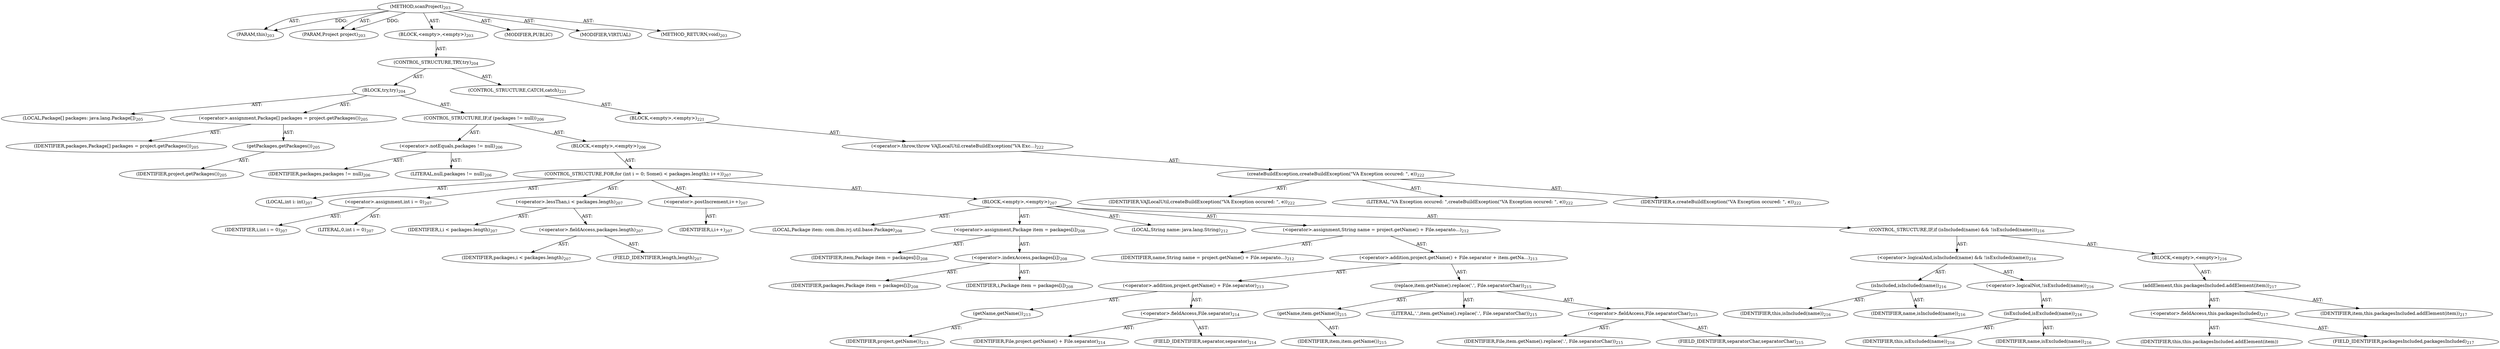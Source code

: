 digraph "scanProject" {  
"111669149700" [label = <(METHOD,scanProject)<SUB>203</SUB>> ]
"115964116994" [label = <(PARAM,this)<SUB>203</SUB>> ]
"115964116997" [label = <(PARAM,Project project)<SUB>203</SUB>> ]
"25769803793" [label = <(BLOCK,&lt;empty&gt;,&lt;empty&gt;)<SUB>203</SUB>> ]
"47244640270" [label = <(CONTROL_STRUCTURE,TRY,try)<SUB>204</SUB>> ]
"25769803794" [label = <(BLOCK,try,try)<SUB>204</SUB>> ]
"94489280530" [label = <(LOCAL,Package[] packages: java.lang.Package[])<SUB>205</SUB>> ]
"30064771168" [label = <(&lt;operator&gt;.assignment,Package[] packages = project.getPackages())<SUB>205</SUB>> ]
"68719476828" [label = <(IDENTIFIER,packages,Package[] packages = project.getPackages())<SUB>205</SUB>> ]
"30064771169" [label = <(getPackages,getPackages())<SUB>205</SUB>> ]
"68719476829" [label = <(IDENTIFIER,project,getPackages())<SUB>205</SUB>> ]
"47244640271" [label = <(CONTROL_STRUCTURE,IF,if (packages != null))<SUB>206</SUB>> ]
"30064771170" [label = <(&lt;operator&gt;.notEquals,packages != null)<SUB>206</SUB>> ]
"68719476830" [label = <(IDENTIFIER,packages,packages != null)<SUB>206</SUB>> ]
"90194313237" [label = <(LITERAL,null,packages != null)<SUB>206</SUB>> ]
"25769803795" [label = <(BLOCK,&lt;empty&gt;,&lt;empty&gt;)<SUB>206</SUB>> ]
"47244640272" [label = <(CONTROL_STRUCTURE,FOR,for (int i = 0; Some(i &lt; packages.length); i++))<SUB>207</SUB>> ]
"94489280531" [label = <(LOCAL,int i: int)<SUB>207</SUB>> ]
"30064771171" [label = <(&lt;operator&gt;.assignment,int i = 0)<SUB>207</SUB>> ]
"68719476831" [label = <(IDENTIFIER,i,int i = 0)<SUB>207</SUB>> ]
"90194313238" [label = <(LITERAL,0,int i = 0)<SUB>207</SUB>> ]
"30064771172" [label = <(&lt;operator&gt;.lessThan,i &lt; packages.length)<SUB>207</SUB>> ]
"68719476832" [label = <(IDENTIFIER,i,i &lt; packages.length)<SUB>207</SUB>> ]
"30064771173" [label = <(&lt;operator&gt;.fieldAccess,packages.length)<SUB>207</SUB>> ]
"68719476833" [label = <(IDENTIFIER,packages,i &lt; packages.length)<SUB>207</SUB>> ]
"55834574862" [label = <(FIELD_IDENTIFIER,length,length)<SUB>207</SUB>> ]
"30064771174" [label = <(&lt;operator&gt;.postIncrement,i++)<SUB>207</SUB>> ]
"68719476834" [label = <(IDENTIFIER,i,i++)<SUB>207</SUB>> ]
"25769803796" [label = <(BLOCK,&lt;empty&gt;,&lt;empty&gt;)<SUB>207</SUB>> ]
"94489280532" [label = <(LOCAL,Package item: com.ibm.ivj.util.base.Package)<SUB>208</SUB>> ]
"30064771175" [label = <(&lt;operator&gt;.assignment,Package item = packages[i])<SUB>208</SUB>> ]
"68719476835" [label = <(IDENTIFIER,item,Package item = packages[i])<SUB>208</SUB>> ]
"30064771176" [label = <(&lt;operator&gt;.indexAccess,packages[i])<SUB>208</SUB>> ]
"68719476836" [label = <(IDENTIFIER,packages,Package item = packages[i])<SUB>208</SUB>> ]
"68719476837" [label = <(IDENTIFIER,i,Package item = packages[i])<SUB>208</SUB>> ]
"94489280533" [label = <(LOCAL,String name: java.lang.String)<SUB>212</SUB>> ]
"30064771177" [label = <(&lt;operator&gt;.assignment,String name = project.getName() + File.separato...)<SUB>212</SUB>> ]
"68719476838" [label = <(IDENTIFIER,name,String name = project.getName() + File.separato...)<SUB>212</SUB>> ]
"30064771178" [label = <(&lt;operator&gt;.addition,project.getName() + File.separator + item.getNa...)<SUB>213</SUB>> ]
"30064771179" [label = <(&lt;operator&gt;.addition,project.getName() + File.separator)<SUB>213</SUB>> ]
"30064771180" [label = <(getName,getName())<SUB>213</SUB>> ]
"68719476839" [label = <(IDENTIFIER,project,getName())<SUB>213</SUB>> ]
"30064771181" [label = <(&lt;operator&gt;.fieldAccess,File.separator)<SUB>214</SUB>> ]
"68719476840" [label = <(IDENTIFIER,File,project.getName() + File.separator)<SUB>214</SUB>> ]
"55834574863" [label = <(FIELD_IDENTIFIER,separator,separator)<SUB>214</SUB>> ]
"30064771182" [label = <(replace,item.getName().replace('.', File.separatorChar))<SUB>215</SUB>> ]
"30064771183" [label = <(getName,item.getName())<SUB>215</SUB>> ]
"68719476841" [label = <(IDENTIFIER,item,item.getName())<SUB>215</SUB>> ]
"90194313239" [label = <(LITERAL,'.',item.getName().replace('.', File.separatorChar))<SUB>215</SUB>> ]
"30064771184" [label = <(&lt;operator&gt;.fieldAccess,File.separatorChar)<SUB>215</SUB>> ]
"68719476842" [label = <(IDENTIFIER,File,item.getName().replace('.', File.separatorChar))<SUB>215</SUB>> ]
"55834574864" [label = <(FIELD_IDENTIFIER,separatorChar,separatorChar)<SUB>215</SUB>> ]
"47244640273" [label = <(CONTROL_STRUCTURE,IF,if (isIncluded(name) &amp;&amp; !isExcluded(name)))<SUB>216</SUB>> ]
"30064771185" [label = <(&lt;operator&gt;.logicalAnd,isIncluded(name) &amp;&amp; !isExcluded(name))<SUB>216</SUB>> ]
"30064771186" [label = <(isIncluded,isIncluded(name))<SUB>216</SUB>> ]
"68719476739" [label = <(IDENTIFIER,this,isIncluded(name))<SUB>216</SUB>> ]
"68719476843" [label = <(IDENTIFIER,name,isIncluded(name))<SUB>216</SUB>> ]
"30064771187" [label = <(&lt;operator&gt;.logicalNot,!isExcluded(name))<SUB>216</SUB>> ]
"30064771188" [label = <(isExcluded,isExcluded(name))<SUB>216</SUB>> ]
"68719476740" [label = <(IDENTIFIER,this,isExcluded(name))<SUB>216</SUB>> ]
"68719476844" [label = <(IDENTIFIER,name,isExcluded(name))<SUB>216</SUB>> ]
"25769803797" [label = <(BLOCK,&lt;empty&gt;,&lt;empty&gt;)<SUB>216</SUB>> ]
"30064771189" [label = <(addElement,this.packagesIncluded.addElement(item))<SUB>217</SUB>> ]
"30064771190" [label = <(&lt;operator&gt;.fieldAccess,this.packagesIncluded)<SUB>217</SUB>> ]
"68719476845" [label = <(IDENTIFIER,this,this.packagesIncluded.addElement(item))> ]
"55834574865" [label = <(FIELD_IDENTIFIER,packagesIncluded,packagesIncluded)<SUB>217</SUB>> ]
"68719476846" [label = <(IDENTIFIER,item,this.packagesIncluded.addElement(item))<SUB>217</SUB>> ]
"47244640274" [label = <(CONTROL_STRUCTURE,CATCH,catch)<SUB>221</SUB>> ]
"25769803798" [label = <(BLOCK,&lt;empty&gt;,&lt;empty&gt;)<SUB>221</SUB>> ]
"30064771191" [label = <(&lt;operator&gt;.throw,throw VAJLocalUtil.createBuildException(&quot;VA Exc...)<SUB>222</SUB>> ]
"30064771192" [label = <(createBuildException,createBuildException(&quot;VA Exception occured: &quot;, e))<SUB>222</SUB>> ]
"68719476847" [label = <(IDENTIFIER,VAJLocalUtil,createBuildException(&quot;VA Exception occured: &quot;, e))<SUB>222</SUB>> ]
"90194313240" [label = <(LITERAL,&quot;VA Exception occured: &quot;,createBuildException(&quot;VA Exception occured: &quot;, e))<SUB>222</SUB>> ]
"68719476848" [label = <(IDENTIFIER,e,createBuildException(&quot;VA Exception occured: &quot;, e))<SUB>222</SUB>> ]
"133143986187" [label = <(MODIFIER,PUBLIC)> ]
"133143986188" [label = <(MODIFIER,VIRTUAL)> ]
"128849018884" [label = <(METHOD_RETURN,void)<SUB>203</SUB>> ]
  "111669149700" -> "115964116994"  [ label = "AST: "] 
  "111669149700" -> "115964116997"  [ label = "AST: "] 
  "111669149700" -> "25769803793"  [ label = "AST: "] 
  "111669149700" -> "133143986187"  [ label = "AST: "] 
  "111669149700" -> "133143986188"  [ label = "AST: "] 
  "111669149700" -> "128849018884"  [ label = "AST: "] 
  "25769803793" -> "47244640270"  [ label = "AST: "] 
  "47244640270" -> "25769803794"  [ label = "AST: "] 
  "47244640270" -> "47244640274"  [ label = "AST: "] 
  "25769803794" -> "94489280530"  [ label = "AST: "] 
  "25769803794" -> "30064771168"  [ label = "AST: "] 
  "25769803794" -> "47244640271"  [ label = "AST: "] 
  "30064771168" -> "68719476828"  [ label = "AST: "] 
  "30064771168" -> "30064771169"  [ label = "AST: "] 
  "30064771169" -> "68719476829"  [ label = "AST: "] 
  "47244640271" -> "30064771170"  [ label = "AST: "] 
  "47244640271" -> "25769803795"  [ label = "AST: "] 
  "30064771170" -> "68719476830"  [ label = "AST: "] 
  "30064771170" -> "90194313237"  [ label = "AST: "] 
  "25769803795" -> "47244640272"  [ label = "AST: "] 
  "47244640272" -> "94489280531"  [ label = "AST: "] 
  "47244640272" -> "30064771171"  [ label = "AST: "] 
  "47244640272" -> "30064771172"  [ label = "AST: "] 
  "47244640272" -> "30064771174"  [ label = "AST: "] 
  "47244640272" -> "25769803796"  [ label = "AST: "] 
  "30064771171" -> "68719476831"  [ label = "AST: "] 
  "30064771171" -> "90194313238"  [ label = "AST: "] 
  "30064771172" -> "68719476832"  [ label = "AST: "] 
  "30064771172" -> "30064771173"  [ label = "AST: "] 
  "30064771173" -> "68719476833"  [ label = "AST: "] 
  "30064771173" -> "55834574862"  [ label = "AST: "] 
  "30064771174" -> "68719476834"  [ label = "AST: "] 
  "25769803796" -> "94489280532"  [ label = "AST: "] 
  "25769803796" -> "30064771175"  [ label = "AST: "] 
  "25769803796" -> "94489280533"  [ label = "AST: "] 
  "25769803796" -> "30064771177"  [ label = "AST: "] 
  "25769803796" -> "47244640273"  [ label = "AST: "] 
  "30064771175" -> "68719476835"  [ label = "AST: "] 
  "30064771175" -> "30064771176"  [ label = "AST: "] 
  "30064771176" -> "68719476836"  [ label = "AST: "] 
  "30064771176" -> "68719476837"  [ label = "AST: "] 
  "30064771177" -> "68719476838"  [ label = "AST: "] 
  "30064771177" -> "30064771178"  [ label = "AST: "] 
  "30064771178" -> "30064771179"  [ label = "AST: "] 
  "30064771178" -> "30064771182"  [ label = "AST: "] 
  "30064771179" -> "30064771180"  [ label = "AST: "] 
  "30064771179" -> "30064771181"  [ label = "AST: "] 
  "30064771180" -> "68719476839"  [ label = "AST: "] 
  "30064771181" -> "68719476840"  [ label = "AST: "] 
  "30064771181" -> "55834574863"  [ label = "AST: "] 
  "30064771182" -> "30064771183"  [ label = "AST: "] 
  "30064771182" -> "90194313239"  [ label = "AST: "] 
  "30064771182" -> "30064771184"  [ label = "AST: "] 
  "30064771183" -> "68719476841"  [ label = "AST: "] 
  "30064771184" -> "68719476842"  [ label = "AST: "] 
  "30064771184" -> "55834574864"  [ label = "AST: "] 
  "47244640273" -> "30064771185"  [ label = "AST: "] 
  "47244640273" -> "25769803797"  [ label = "AST: "] 
  "30064771185" -> "30064771186"  [ label = "AST: "] 
  "30064771185" -> "30064771187"  [ label = "AST: "] 
  "30064771186" -> "68719476739"  [ label = "AST: "] 
  "30064771186" -> "68719476843"  [ label = "AST: "] 
  "30064771187" -> "30064771188"  [ label = "AST: "] 
  "30064771188" -> "68719476740"  [ label = "AST: "] 
  "30064771188" -> "68719476844"  [ label = "AST: "] 
  "25769803797" -> "30064771189"  [ label = "AST: "] 
  "30064771189" -> "30064771190"  [ label = "AST: "] 
  "30064771189" -> "68719476846"  [ label = "AST: "] 
  "30064771190" -> "68719476845"  [ label = "AST: "] 
  "30064771190" -> "55834574865"  [ label = "AST: "] 
  "47244640274" -> "25769803798"  [ label = "AST: "] 
  "25769803798" -> "30064771191"  [ label = "AST: "] 
  "30064771191" -> "30064771192"  [ label = "AST: "] 
  "30064771192" -> "68719476847"  [ label = "AST: "] 
  "30064771192" -> "90194313240"  [ label = "AST: "] 
  "30064771192" -> "68719476848"  [ label = "AST: "] 
  "111669149700" -> "115964116994"  [ label = "DDG: "] 
  "111669149700" -> "115964116997"  [ label = "DDG: "] 
}
